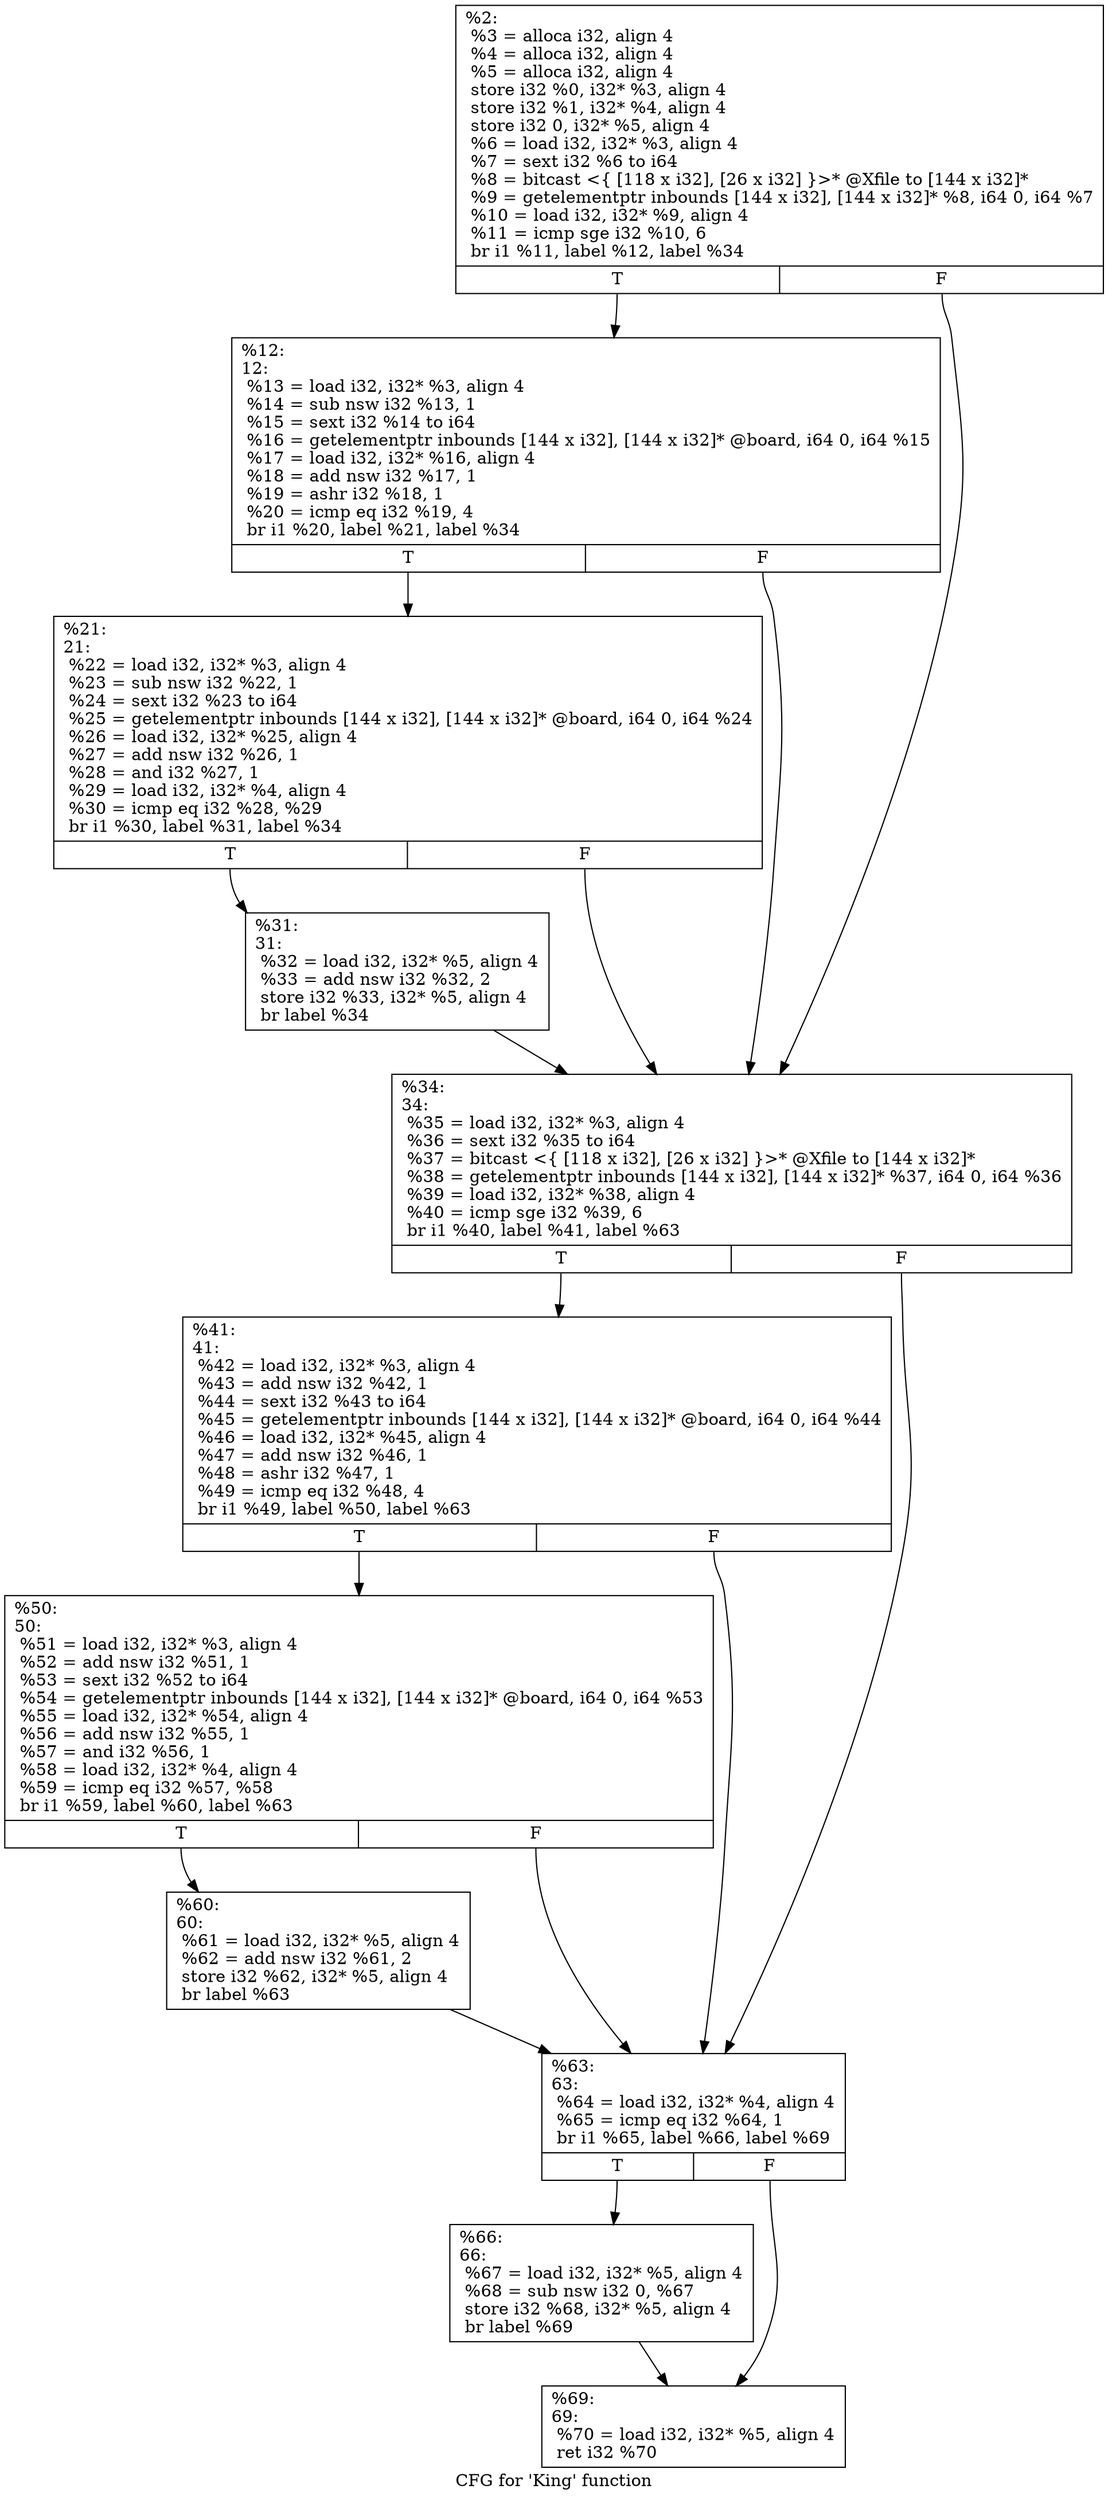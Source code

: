 digraph "CFG for 'King' function" {
	label="CFG for 'King' function";

	Node0x25b6af0 [shape=record,label="{%2:\l  %3 = alloca i32, align 4\l  %4 = alloca i32, align 4\l  %5 = alloca i32, align 4\l  store i32 %0, i32* %3, align 4\l  store i32 %1, i32* %4, align 4\l  store i32 0, i32* %5, align 4\l  %6 = load i32, i32* %3, align 4\l  %7 = sext i32 %6 to i64\l  %8 = bitcast \<\{ [118 x i32], [26 x i32] \}\>* @Xfile to [144 x i32]*\l  %9 = getelementptr inbounds [144 x i32], [144 x i32]* %8, i64 0, i64 %7\l  %10 = load i32, i32* %9, align 4\l  %11 = icmp sge i32 %10, 6\l  br i1 %11, label %12, label %34\l|{<s0>T|<s1>F}}"];
	Node0x25b6af0:s0 -> Node0x25b91f0;
	Node0x25b6af0:s1 -> Node0x25b92e0;
	Node0x25b91f0 [shape=record,label="{%12:\l12:                                               \l  %13 = load i32, i32* %3, align 4\l  %14 = sub nsw i32 %13, 1\l  %15 = sext i32 %14 to i64\l  %16 = getelementptr inbounds [144 x i32], [144 x i32]* @board, i64 0, i64 %15\l  %17 = load i32, i32* %16, align 4\l  %18 = add nsw i32 %17, 1\l  %19 = ashr i32 %18, 1\l  %20 = icmp eq i32 %19, 4\l  br i1 %20, label %21, label %34\l|{<s0>T|<s1>F}}"];
	Node0x25b91f0:s0 -> Node0x25b9240;
	Node0x25b91f0:s1 -> Node0x25b92e0;
	Node0x25b9240 [shape=record,label="{%21:\l21:                                               \l  %22 = load i32, i32* %3, align 4\l  %23 = sub nsw i32 %22, 1\l  %24 = sext i32 %23 to i64\l  %25 = getelementptr inbounds [144 x i32], [144 x i32]* @board, i64 0, i64 %24\l  %26 = load i32, i32* %25, align 4\l  %27 = add nsw i32 %26, 1\l  %28 = and i32 %27, 1\l  %29 = load i32, i32* %4, align 4\l  %30 = icmp eq i32 %28, %29\l  br i1 %30, label %31, label %34\l|{<s0>T|<s1>F}}"];
	Node0x25b9240:s0 -> Node0x25b9290;
	Node0x25b9240:s1 -> Node0x25b92e0;
	Node0x25b9290 [shape=record,label="{%31:\l31:                                               \l  %32 = load i32, i32* %5, align 4\l  %33 = add nsw i32 %32, 2\l  store i32 %33, i32* %5, align 4\l  br label %34\l}"];
	Node0x25b9290 -> Node0x25b92e0;
	Node0x25b92e0 [shape=record,label="{%34:\l34:                                               \l  %35 = load i32, i32* %3, align 4\l  %36 = sext i32 %35 to i64\l  %37 = bitcast \<\{ [118 x i32], [26 x i32] \}\>* @Xfile to [144 x i32]*\l  %38 = getelementptr inbounds [144 x i32], [144 x i32]* %37, i64 0, i64 %36\l  %39 = load i32, i32* %38, align 4\l  %40 = icmp sge i32 %39, 6\l  br i1 %40, label %41, label %63\l|{<s0>T|<s1>F}}"];
	Node0x25b92e0:s0 -> Node0x25b9330;
	Node0x25b92e0:s1 -> Node0x25b9420;
	Node0x25b9330 [shape=record,label="{%41:\l41:                                               \l  %42 = load i32, i32* %3, align 4\l  %43 = add nsw i32 %42, 1\l  %44 = sext i32 %43 to i64\l  %45 = getelementptr inbounds [144 x i32], [144 x i32]* @board, i64 0, i64 %44\l  %46 = load i32, i32* %45, align 4\l  %47 = add nsw i32 %46, 1\l  %48 = ashr i32 %47, 1\l  %49 = icmp eq i32 %48, 4\l  br i1 %49, label %50, label %63\l|{<s0>T|<s1>F}}"];
	Node0x25b9330:s0 -> Node0x25b9380;
	Node0x25b9330:s1 -> Node0x25b9420;
	Node0x25b9380 [shape=record,label="{%50:\l50:                                               \l  %51 = load i32, i32* %3, align 4\l  %52 = add nsw i32 %51, 1\l  %53 = sext i32 %52 to i64\l  %54 = getelementptr inbounds [144 x i32], [144 x i32]* @board, i64 0, i64 %53\l  %55 = load i32, i32* %54, align 4\l  %56 = add nsw i32 %55, 1\l  %57 = and i32 %56, 1\l  %58 = load i32, i32* %4, align 4\l  %59 = icmp eq i32 %57, %58\l  br i1 %59, label %60, label %63\l|{<s0>T|<s1>F}}"];
	Node0x25b9380:s0 -> Node0x25b93d0;
	Node0x25b9380:s1 -> Node0x25b9420;
	Node0x25b93d0 [shape=record,label="{%60:\l60:                                               \l  %61 = load i32, i32* %5, align 4\l  %62 = add nsw i32 %61, 2\l  store i32 %62, i32* %5, align 4\l  br label %63\l}"];
	Node0x25b93d0 -> Node0x25b9420;
	Node0x25b9420 [shape=record,label="{%63:\l63:                                               \l  %64 = load i32, i32* %4, align 4\l  %65 = icmp eq i32 %64, 1\l  br i1 %65, label %66, label %69\l|{<s0>T|<s1>F}}"];
	Node0x25b9420:s0 -> Node0x25b9470;
	Node0x25b9420:s1 -> Node0x25b94c0;
	Node0x25b9470 [shape=record,label="{%66:\l66:                                               \l  %67 = load i32, i32* %5, align 4\l  %68 = sub nsw i32 0, %67\l  store i32 %68, i32* %5, align 4\l  br label %69\l}"];
	Node0x25b9470 -> Node0x25b94c0;
	Node0x25b94c0 [shape=record,label="{%69:\l69:                                               \l  %70 = load i32, i32* %5, align 4\l  ret i32 %70\l}"];
}
